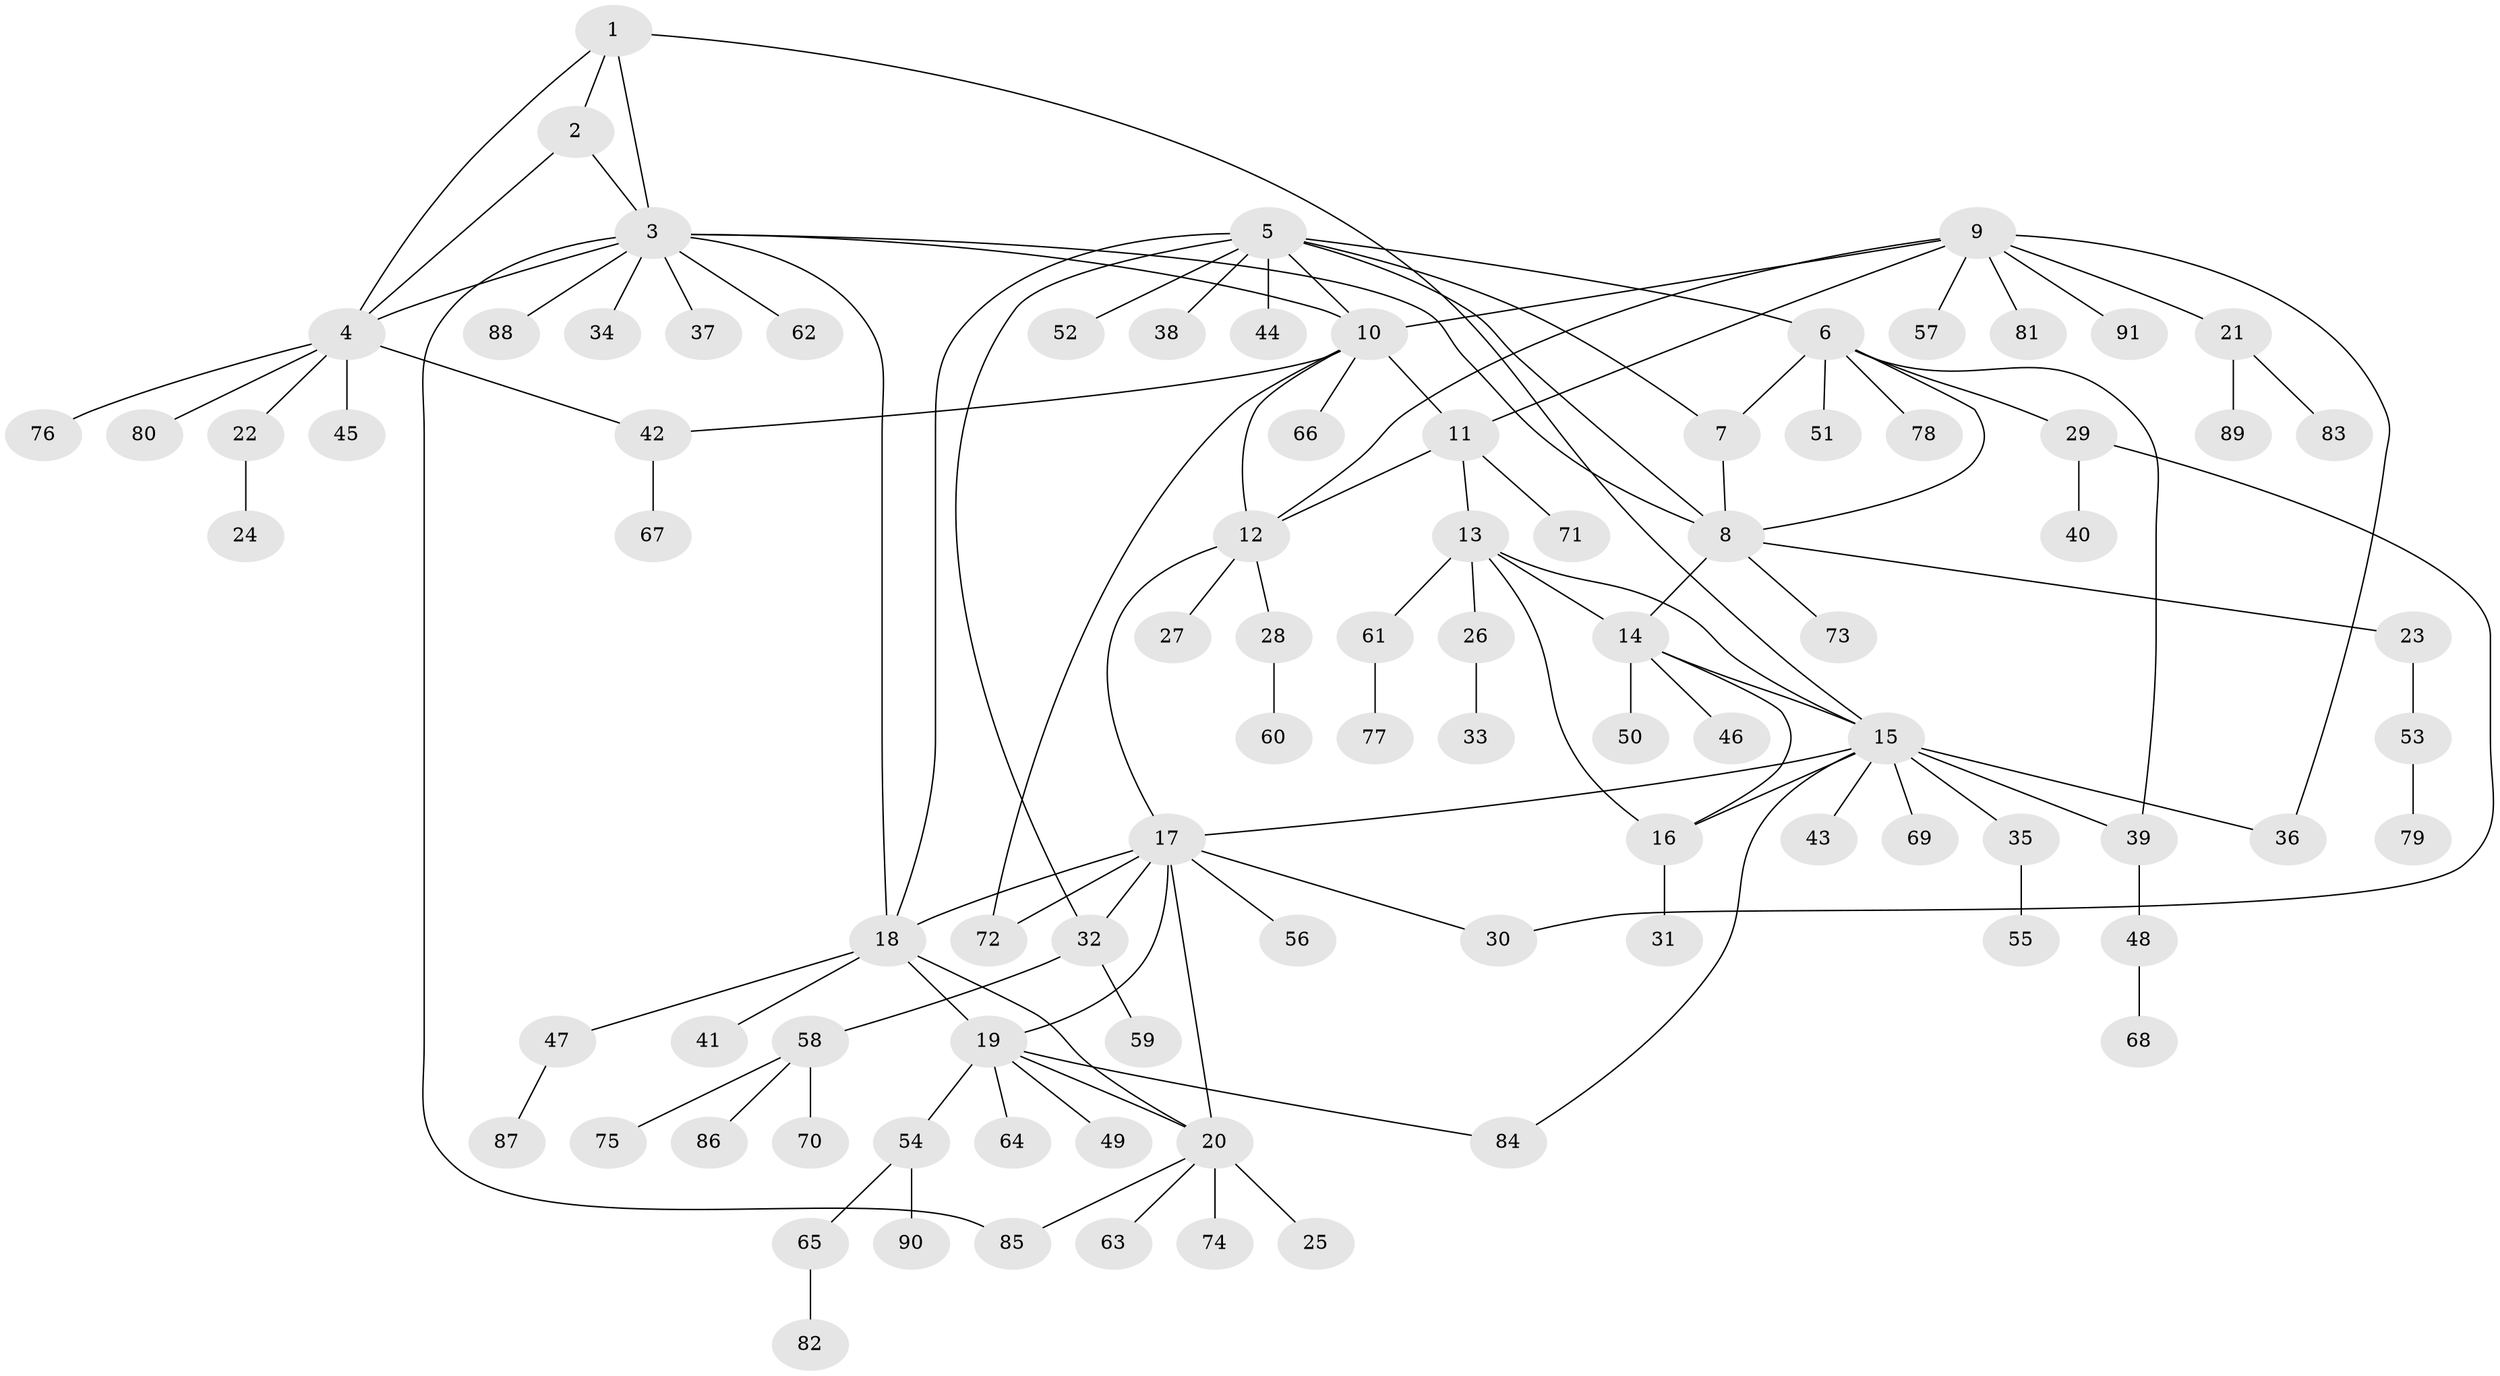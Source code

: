 // coarse degree distribution, {10: 0.05970149253731343, 6: 0.04477611940298507, 13: 0.014925373134328358, 2: 0.13432835820895522, 8: 0.029850746268656716, 4: 0.014925373134328358, 5: 0.014925373134328358, 3: 0.05970149253731343, 9: 0.014925373134328358, 1: 0.6119402985074627}
// Generated by graph-tools (version 1.1) at 2025/42/03/06/25 10:42:08]
// undirected, 91 vertices, 119 edges
graph export_dot {
graph [start="1"]
  node [color=gray90,style=filled];
  1;
  2;
  3;
  4;
  5;
  6;
  7;
  8;
  9;
  10;
  11;
  12;
  13;
  14;
  15;
  16;
  17;
  18;
  19;
  20;
  21;
  22;
  23;
  24;
  25;
  26;
  27;
  28;
  29;
  30;
  31;
  32;
  33;
  34;
  35;
  36;
  37;
  38;
  39;
  40;
  41;
  42;
  43;
  44;
  45;
  46;
  47;
  48;
  49;
  50;
  51;
  52;
  53;
  54;
  55;
  56;
  57;
  58;
  59;
  60;
  61;
  62;
  63;
  64;
  65;
  66;
  67;
  68;
  69;
  70;
  71;
  72;
  73;
  74;
  75;
  76;
  77;
  78;
  79;
  80;
  81;
  82;
  83;
  84;
  85;
  86;
  87;
  88;
  89;
  90;
  91;
  1 -- 2;
  1 -- 3;
  1 -- 4;
  1 -- 15;
  2 -- 3;
  2 -- 4;
  3 -- 4;
  3 -- 8;
  3 -- 10;
  3 -- 18;
  3 -- 34;
  3 -- 37;
  3 -- 62;
  3 -- 85;
  3 -- 88;
  4 -- 22;
  4 -- 42;
  4 -- 45;
  4 -- 76;
  4 -- 80;
  5 -- 6;
  5 -- 7;
  5 -- 8;
  5 -- 10;
  5 -- 18;
  5 -- 32;
  5 -- 38;
  5 -- 44;
  5 -- 52;
  6 -- 7;
  6 -- 8;
  6 -- 29;
  6 -- 39;
  6 -- 51;
  6 -- 78;
  7 -- 8;
  8 -- 14;
  8 -- 23;
  8 -- 73;
  9 -- 10;
  9 -- 11;
  9 -- 12;
  9 -- 21;
  9 -- 36;
  9 -- 57;
  9 -- 81;
  9 -- 91;
  10 -- 11;
  10 -- 12;
  10 -- 42;
  10 -- 66;
  10 -- 72;
  11 -- 12;
  11 -- 13;
  11 -- 71;
  12 -- 17;
  12 -- 27;
  12 -- 28;
  13 -- 14;
  13 -- 15;
  13 -- 16;
  13 -- 26;
  13 -- 61;
  14 -- 15;
  14 -- 16;
  14 -- 46;
  14 -- 50;
  15 -- 16;
  15 -- 17;
  15 -- 35;
  15 -- 36;
  15 -- 39;
  15 -- 43;
  15 -- 69;
  15 -- 84;
  16 -- 31;
  17 -- 18;
  17 -- 19;
  17 -- 20;
  17 -- 30;
  17 -- 32;
  17 -- 56;
  17 -- 72;
  18 -- 19;
  18 -- 20;
  18 -- 41;
  18 -- 47;
  19 -- 20;
  19 -- 49;
  19 -- 54;
  19 -- 64;
  19 -- 84;
  20 -- 25;
  20 -- 63;
  20 -- 74;
  20 -- 85;
  21 -- 83;
  21 -- 89;
  22 -- 24;
  23 -- 53;
  26 -- 33;
  28 -- 60;
  29 -- 30;
  29 -- 40;
  32 -- 58;
  32 -- 59;
  35 -- 55;
  39 -- 48;
  42 -- 67;
  47 -- 87;
  48 -- 68;
  53 -- 79;
  54 -- 65;
  54 -- 90;
  58 -- 70;
  58 -- 75;
  58 -- 86;
  61 -- 77;
  65 -- 82;
}
